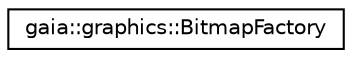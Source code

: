 digraph G
{
  edge [fontname="Helvetica",fontsize="10",labelfontname="Helvetica",labelfontsize="10"];
  node [fontname="Helvetica",fontsize="10",shape=record];
  rankdir=LR;
  Node1 [label="gaia::graphics::BitmapFactory",height=0.2,width=0.4,color="black", fillcolor="white", style="filled",URL="$d9/da0/classgaia_1_1graphics_1_1_bitmap_factory.html",tooltip="Creates Bitmap objects from various sources, including files, streams, and byte-arrays."];
}
